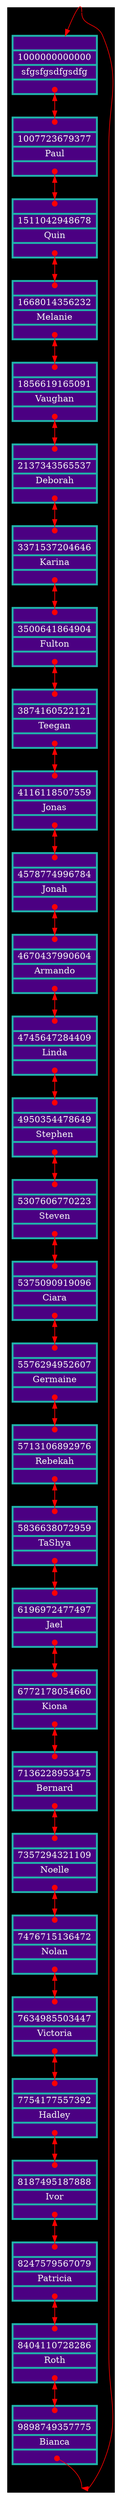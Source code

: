 digraph DoublyCList {
subgraph cluster_0{
style=filled;
color=black;node[shape=record];
rankdir=TB;
1000000000000[label="{<before>|<ID>1000000000000|<data>sfgsfgsdfgsdfg|<next>}" style="filled" fillcolor="indigo" color="lightseagreen" fontcolor="whitesmoke" penwidth=3];
1007723679377[label="{<before>|<ID>1007723679377|<data>Paul|<next>}" style="filled" fillcolor="indigo" color="lightseagreen" fontcolor="whitesmoke" penwidth=3];
1511042948678[label="{<before>|<ID>1511042948678|<data>Quin|<next>}" style="filled" fillcolor="indigo" color="lightseagreen" fontcolor="whitesmoke" penwidth=3];
1668014356232[label="{<before>|<ID>1668014356232|<data>Melanie|<next>}" style="filled" fillcolor="indigo" color="lightseagreen" fontcolor="whitesmoke" penwidth=3];
1856619165091[label="{<before>|<ID>1856619165091|<data>Vaughan|<next>}" style="filled" fillcolor="indigo" color="lightseagreen" fontcolor="whitesmoke" penwidth=3];
2137343565537[label="{<before>|<ID>2137343565537|<data>Deborah|<next>}" style="filled" fillcolor="indigo" color="lightseagreen" fontcolor="whitesmoke" penwidth=3];
3371537204646[label="{<before>|<ID>3371537204646|<data>Karina|<next>}" style="filled" fillcolor="indigo" color="lightseagreen" fontcolor="whitesmoke" penwidth=3];
3500641864904[label="{<before>|<ID>3500641864904|<data>Fulton|<next>}" style="filled" fillcolor="indigo" color="lightseagreen" fontcolor="whitesmoke" penwidth=3];
3874160522121[label="{<before>|<ID>3874160522121|<data>Teegan|<next>}" style="filled" fillcolor="indigo" color="lightseagreen" fontcolor="whitesmoke" penwidth=3];
4116118507559[label="{<before>|<ID>4116118507559|<data>Jonas|<next>}" style="filled" fillcolor="indigo" color="lightseagreen" fontcolor="whitesmoke" penwidth=3];
4578774996784[label="{<before>|<ID>4578774996784|<data>Jonah|<next>}" style="filled" fillcolor="indigo" color="lightseagreen" fontcolor="whitesmoke" penwidth=3];
4670437990604[label="{<before>|<ID>4670437990604|<data>Armando|<next>}" style="filled" fillcolor="indigo" color="lightseagreen" fontcolor="whitesmoke" penwidth=3];
4745647284409[label="{<before>|<ID>4745647284409|<data>Linda|<next>}" style="filled" fillcolor="indigo" color="lightseagreen" fontcolor="whitesmoke" penwidth=3];
4950354478649[label="{<before>|<ID>4950354478649|<data>Stephen|<next>}" style="filled" fillcolor="indigo" color="lightseagreen" fontcolor="whitesmoke" penwidth=3];
5307606770223[label="{<before>|<ID>5307606770223|<data>Steven|<next>}" style="filled" fillcolor="indigo" color="lightseagreen" fontcolor="whitesmoke" penwidth=3];
5375090919096[label="{<before>|<ID>5375090919096|<data>Ciara|<next>}" style="filled" fillcolor="indigo" color="lightseagreen" fontcolor="whitesmoke" penwidth=3];
5576294952607[label="{<before>|<ID>5576294952607|<data>Germaine|<next>}" style="filled" fillcolor="indigo" color="lightseagreen" fontcolor="whitesmoke" penwidth=3];
5713106892976[label="{<before>|<ID>5713106892976|<data>Rebekah|<next>}" style="filled" fillcolor="indigo" color="lightseagreen" fontcolor="whitesmoke" penwidth=3];
5836638072959[label="{<before>|<ID>5836638072959|<data>TaShya|<next>}" style="filled" fillcolor="indigo" color="lightseagreen" fontcolor="whitesmoke" penwidth=3];
6196972477497[label="{<before>|<ID>6196972477497|<data>Jael|<next>}" style="filled" fillcolor="indigo" color="lightseagreen" fontcolor="whitesmoke" penwidth=3];
6772178054660[label="{<before>|<ID>6772178054660|<data>Kiona|<next>}" style="filled" fillcolor="indigo" color="lightseagreen" fontcolor="whitesmoke" penwidth=3];
7136228953475[label="{<before>|<ID>7136228953475|<data>Bernard|<next>}" style="filled" fillcolor="indigo" color="lightseagreen" fontcolor="whitesmoke" penwidth=3];
7357294321109[label="{<before>|<ID>7357294321109|<data>Noelle|<next>}" style="filled" fillcolor="indigo" color="lightseagreen" fontcolor="whitesmoke" penwidth=3];
7476715136472[label="{<before>|<ID>7476715136472|<data>Nolan|<next>}" style="filled" fillcolor="indigo" color="lightseagreen" fontcolor="whitesmoke" penwidth=3];
7634985503447[label="{<before>|<ID>7634985503447|<data>Victoria|<next>}" style="filled" fillcolor="indigo" color="lightseagreen" fontcolor="whitesmoke" penwidth=3];
7754177557392[label="{<before>|<ID>7754177557392|<data>Hadley|<next>}" style="filled" fillcolor="indigo" color="lightseagreen" fontcolor="whitesmoke" penwidth=3];
8187495187888[label="{<before>|<ID>8187495187888|<data>Ivor|<next>}" style="filled" fillcolor="indigo" color="lightseagreen" fontcolor="whitesmoke" penwidth=3];
8247579567079[label="{<before>|<ID>8247579567079|<data>Patricia|<next>}" style="filled" fillcolor="indigo" color="lightseagreen" fontcolor="whitesmoke" penwidth=3];
8404110728286[label="{<before>|<ID>8404110728286|<data>Roth|<next>}" style="filled" fillcolor="indigo" color="lightseagreen" fontcolor="whitesmoke" penwidth=3];
9898749357775[label="{<before>|<ID>9898749357775|<data>Bianca|<next>}" style="filled" fillcolor="indigo" color="lightseagreen" fontcolor="whitesmoke" penwidth=3];
edge[tailclip=false,arrowtail=dot,dir=both style=filled fillcolor="red" color="red"];
{node[shape=point height=0] p0 p4}
p0:n -> "1000000000000"[arrowtail=none];
p0:s -> p4:s[arrowtail=none];
1000000000000:next:c ->1007723679377:before;
1007723679377:before:c ->1000000000000:next;
1007723679377:next:c ->1511042948678:before;
1511042948678:before:c ->1007723679377:next;
1511042948678:next:c ->1668014356232:before;
1668014356232:before:c ->1511042948678:next;
1668014356232:next:c ->1856619165091:before;
1856619165091:before:c ->1668014356232:next;
1856619165091:next:c ->2137343565537:before;
2137343565537:before:c ->1856619165091:next;
2137343565537:next:c ->3371537204646:before;
3371537204646:before:c ->2137343565537:next;
3371537204646:next:c ->3500641864904:before;
3500641864904:before:c ->3371537204646:next;
3500641864904:next:c ->3874160522121:before;
3874160522121:before:c ->3500641864904:next;
3874160522121:next:c ->4116118507559:before;
4116118507559:before:c ->3874160522121:next;
4116118507559:next:c ->4578774996784:before;
4578774996784:before:c ->4116118507559:next;
4578774996784:next:c ->4670437990604:before;
4670437990604:before:c ->4578774996784:next;
4670437990604:next:c ->4745647284409:before;
4745647284409:before:c ->4670437990604:next;
4745647284409:next:c ->4950354478649:before;
4950354478649:before:c ->4745647284409:next;
4950354478649:next:c ->5307606770223:before;
5307606770223:before:c ->4950354478649:next;
5307606770223:next:c ->5375090919096:before;
5375090919096:before:c ->5307606770223:next;
5375090919096:next:c ->5576294952607:before;
5576294952607:before:c ->5375090919096:next;
5576294952607:next:c ->5713106892976:before;
5713106892976:before:c ->5576294952607:next;
5713106892976:next:c ->5836638072959:before;
5836638072959:before:c ->5713106892976:next;
5836638072959:next:c ->6196972477497:before;
6196972477497:before:c ->5836638072959:next;
6196972477497:next:c ->6772178054660:before;
6772178054660:before:c ->6196972477497:next;
6772178054660:next:c ->7136228953475:before;
7136228953475:before:c ->6772178054660:next;
7136228953475:next:c ->7357294321109:before;
7357294321109:before:c ->7136228953475:next;
7357294321109:next:c ->7476715136472:before;
7476715136472:before:c ->7357294321109:next;
7476715136472:next:c ->7634985503447:before;
7634985503447:before:c ->7476715136472:next;
7634985503447:next:c ->7754177557392:before;
7754177557392:before:c ->7634985503447:next;
7754177557392:next:c ->8187495187888:before;
8187495187888:before:c ->7754177557392:next;
8187495187888:next:c ->8247579567079:before;
8247579567079:before:c ->8187495187888:next;
8247579567079:next:c ->8404110728286:before;
8404110728286:before:c ->8247579567079:next;
8404110728286:next:c ->9898749357775:before;
9898749357775:before:c ->8404110728286:next;
9898749357775:next:c -> p4:n[arrowhead=none]
}
}
